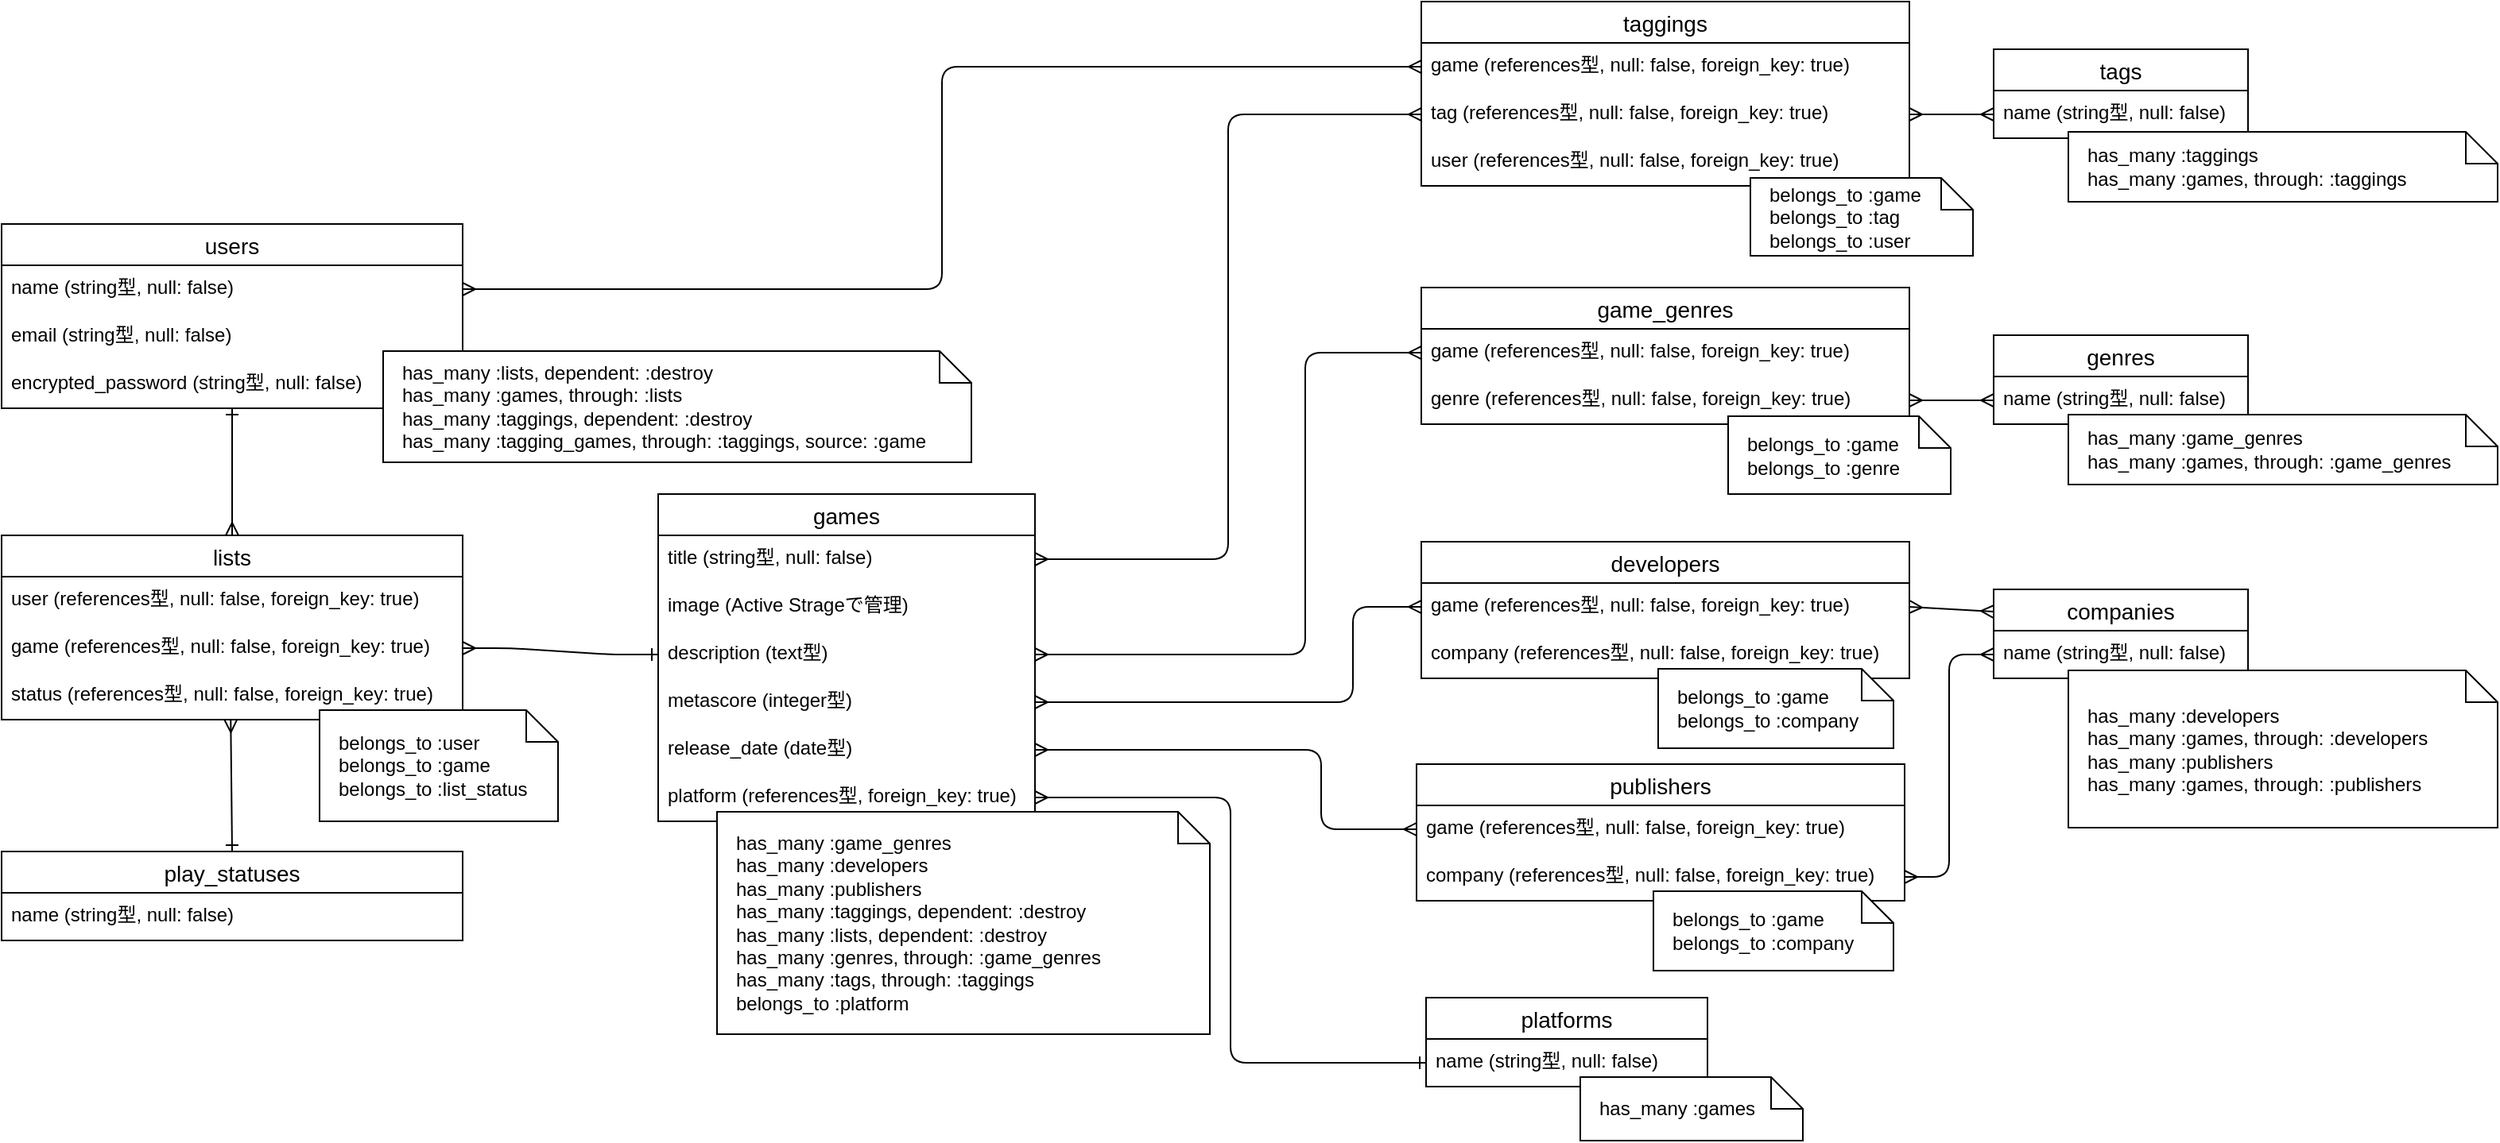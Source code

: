 <mxfile version="13.10.0" type="embed">
    <diagram id="2H4_-_0UPZGHksnb9LTJ" name="ページ1">
        <mxGraphModel dx="1164" dy="1988" grid="1" gridSize="10" guides="1" tooltips="1" connect="1" arrows="1" fold="1" page="1" pageScale="1" pageWidth="1654" pageHeight="1169" math="0" shadow="0">
            <root>
                <mxCell id="0"/>
                <mxCell id="1" parent="0"/>
                <mxCell id="10" value="" style="edgeStyle=orthogonalEdgeStyle;rounded=0;orthogonalLoop=1;jettySize=auto;html=1;startArrow=ERone;startFill=0;endArrow=ERmany;endFill=0;" parent="1" source="2" target="6" edge="1">
                    <mxGeometry relative="1" as="geometry"/>
                </mxCell>
                <mxCell id="2" value="users" style="swimlane;fontStyle=0;childLayout=stackLayout;horizontal=1;startSize=26;horizontalStack=0;resizeParent=1;resizeParentMax=0;resizeLast=0;collapsible=1;marginBottom=0;align=center;fontSize=14;" parent="1" vertex="1">
                    <mxGeometry x="40" y="40" width="290" height="116" as="geometry"/>
                </mxCell>
                <mxCell id="3" value="name (string型, null: false)" style="text;strokeColor=none;fillColor=none;spacingLeft=4;spacingRight=4;overflow=hidden;rotatable=0;points=[[0,0.5],[1,0.5]];portConstraint=eastwest;fontSize=12;" parent="2" vertex="1">
                    <mxGeometry y="26" width="290" height="30" as="geometry"/>
                </mxCell>
                <mxCell id="4" value="email (string型, null: false)" style="text;strokeColor=none;fillColor=none;spacingLeft=4;spacingRight=4;overflow=hidden;rotatable=0;points=[[0,0.5],[1,0.5]];portConstraint=eastwest;fontSize=12;" parent="2" vertex="1">
                    <mxGeometry y="56" width="290" height="30" as="geometry"/>
                </mxCell>
                <mxCell id="5" value="encrypted_password (string型, null: false)" style="text;strokeColor=none;fillColor=none;spacingLeft=4;spacingRight=4;overflow=hidden;rotatable=0;points=[[0,0.5],[1,0.5]];portConstraint=eastwest;fontSize=12;" parent="2" vertex="1">
                    <mxGeometry y="86" width="290" height="30" as="geometry"/>
                </mxCell>
                <mxCell id="6" value="lists" style="swimlane;fontStyle=0;childLayout=stackLayout;horizontal=1;startSize=26;horizontalStack=0;resizeParent=1;resizeParentMax=0;resizeLast=0;collapsible=1;marginBottom=0;align=center;fontSize=14;" parent="1" vertex="1">
                    <mxGeometry x="40" y="236" width="290" height="116" as="geometry"/>
                </mxCell>
                <mxCell id="7" value="user (references型, null: false, foreign_key: true)" style="text;strokeColor=none;fillColor=none;spacingLeft=4;spacingRight=4;overflow=hidden;rotatable=0;points=[[0,0.5],[1,0.5]];portConstraint=eastwest;fontSize=12;" parent="6" vertex="1">
                    <mxGeometry y="26" width="290" height="30" as="geometry"/>
                </mxCell>
                <mxCell id="8" value="game (references型, null: false, foreign_key: true)" style="text;strokeColor=none;fillColor=none;spacingLeft=4;spacingRight=4;overflow=hidden;rotatable=0;points=[[0,0.5],[1,0.5]];portConstraint=eastwest;fontSize=12;" parent="6" vertex="1">
                    <mxGeometry y="56" width="290" height="30" as="geometry"/>
                </mxCell>
                <mxCell id="9" value="status (references型, null: false, foreign_key: true)" style="text;strokeColor=none;fillColor=none;spacingLeft=4;spacingRight=4;overflow=hidden;rotatable=0;points=[[0,0.5],[1,0.5]];portConstraint=eastwest;fontSize=12;" parent="6" vertex="1">
                    <mxGeometry y="86" width="290" height="30" as="geometry"/>
                </mxCell>
                <mxCell id="11" value="games" style="swimlane;fontStyle=0;childLayout=stackLayout;horizontal=1;startSize=26;horizontalStack=0;resizeParent=1;resizeParentMax=0;resizeLast=0;collapsible=1;marginBottom=0;align=center;fontSize=14;" parent="1" vertex="1">
                    <mxGeometry x="453" y="210" width="237" height="206" as="geometry"/>
                </mxCell>
                <mxCell id="12" value="title (string型, null: false)" style="text;strokeColor=none;fillColor=none;spacingLeft=4;spacingRight=4;overflow=hidden;rotatable=0;points=[[0,0.5],[1,0.5]];portConstraint=eastwest;fontSize=12;" parent="11" vertex="1">
                    <mxGeometry y="26" width="237" height="30" as="geometry"/>
                </mxCell>
                <mxCell id="41" value="image (Active Strageで管理)" style="text;strokeColor=none;fillColor=none;spacingLeft=4;spacingRight=4;overflow=hidden;rotatable=0;points=[[0,0.5],[1,0.5]];portConstraint=eastwest;fontSize=12;" parent="11" vertex="1">
                    <mxGeometry y="56" width="237" height="30" as="geometry"/>
                </mxCell>
                <mxCell id="13" value="description (text型)" style="text;strokeColor=none;fillColor=none;spacingLeft=4;spacingRight=4;overflow=hidden;rotatable=0;points=[[0,0.5],[1,0.5]];portConstraint=eastwest;fontSize=12;" parent="11" vertex="1">
                    <mxGeometry y="86" width="237" height="30" as="geometry"/>
                </mxCell>
                <mxCell id="18" value="metascore (integer型)" style="text;strokeColor=none;fillColor=none;spacingLeft=4;spacingRight=4;overflow=hidden;rotatable=0;points=[[0,0.5],[1,0.5]];portConstraint=eastwest;fontSize=12;" parent="11" vertex="1">
                    <mxGeometry y="116" width="237" height="30" as="geometry"/>
                </mxCell>
                <mxCell id="103" value="release_date (date型)" style="text;strokeColor=none;fillColor=none;spacingLeft=4;spacingRight=4;overflow=hidden;rotatable=0;points=[[0,0.5],[1,0.5]];portConstraint=eastwest;fontSize=12;" vertex="1" parent="11">
                    <mxGeometry y="146" width="237" height="30" as="geometry"/>
                </mxCell>
                <mxCell id="104" value="platform (references型, foreign_key: true)" style="text;strokeColor=none;fillColor=none;spacingLeft=4;spacingRight=4;overflow=hidden;rotatable=0;points=[[0,0.5],[1,0.5]];portConstraint=eastwest;fontSize=12;" vertex="1" parent="11">
                    <mxGeometry y="176" width="237" height="30" as="geometry"/>
                </mxCell>
                <mxCell id="21" value="genres" style="swimlane;fontStyle=0;childLayout=stackLayout;horizontal=1;startSize=26;horizontalStack=0;resizeParent=1;resizeParentMax=0;resizeLast=0;collapsible=1;marginBottom=0;align=center;fontSize=14;" parent="1" vertex="1">
                    <mxGeometry x="1293" y="110" width="160" height="56" as="geometry"/>
                </mxCell>
                <mxCell id="22" value="name (string型, null: false)" style="text;strokeColor=none;fillColor=none;spacingLeft=4;spacingRight=4;overflow=hidden;rotatable=0;points=[[0,0.5],[1,0.5]];portConstraint=eastwest;fontSize=12;" parent="21" vertex="1">
                    <mxGeometry y="26" width="160" height="30" as="geometry"/>
                </mxCell>
                <mxCell id="31" value="companies" style="swimlane;fontStyle=0;childLayout=stackLayout;horizontal=1;startSize=26;horizontalStack=0;resizeParent=1;resizeParentMax=0;resizeLast=0;collapsible=1;marginBottom=0;align=center;fontSize=14;" parent="1" vertex="1">
                    <mxGeometry x="1293" y="270" width="160" height="56" as="geometry"/>
                </mxCell>
                <mxCell id="32" value="name (string型, null: false)" style="text;strokeColor=none;fillColor=none;spacingLeft=4;spacingRight=4;overflow=hidden;rotatable=0;points=[[0,0.5],[1,0.5]];portConstraint=eastwest;fontSize=12;" parent="31" vertex="1">
                    <mxGeometry y="26" width="160" height="30" as="geometry"/>
                </mxCell>
                <mxCell id="39" value="tags" style="swimlane;fontStyle=0;childLayout=stackLayout;horizontal=1;startSize=26;horizontalStack=0;resizeParent=1;resizeParentMax=0;resizeLast=0;collapsible=1;marginBottom=0;align=center;fontSize=14;" parent="1" vertex="1">
                    <mxGeometry x="1293" y="-70" width="160" height="56" as="geometry"/>
                </mxCell>
                <mxCell id="40" value="name (string型, null: false)" style="text;strokeColor=none;fillColor=none;spacingLeft=4;spacingRight=4;overflow=hidden;rotatable=0;points=[[0,0.5],[1,0.5]];portConstraint=eastwest;fontSize=12;" parent="39" vertex="1">
                    <mxGeometry y="26" width="160" height="30" as="geometry"/>
                </mxCell>
                <mxCell id="46" value="game_genres" style="swimlane;fontStyle=0;childLayout=stackLayout;horizontal=1;startSize=26;horizontalStack=0;resizeParent=1;resizeParentMax=0;resizeLast=0;collapsible=1;marginBottom=0;align=center;fontSize=14;" parent="1" vertex="1">
                    <mxGeometry x="933" y="80" width="307" height="86" as="geometry"/>
                </mxCell>
                <mxCell id="88" value="game (references型, null: false, foreign_key: true)" style="text;strokeColor=none;fillColor=none;spacingLeft=4;spacingRight=4;overflow=hidden;rotatable=0;points=[[0,0.5],[1,0.5]];portConstraint=eastwest;fontSize=12;" parent="46" vertex="1">
                    <mxGeometry y="26" width="307" height="30" as="geometry"/>
                </mxCell>
                <mxCell id="49" value="genre (references型, null: false, foreign_key: true)" style="text;strokeColor=none;fillColor=none;spacingLeft=4;spacingRight=4;overflow=hidden;rotatable=0;points=[[0,0.5],[1,0.5]];portConstraint=eastwest;fontSize=12;" parent="46" vertex="1">
                    <mxGeometry y="56" width="307" height="30" as="geometry"/>
                </mxCell>
                <mxCell id="50" value="developers" style="swimlane;fontStyle=0;childLayout=stackLayout;horizontal=1;startSize=26;horizontalStack=0;resizeParent=1;resizeParentMax=0;resizeLast=0;collapsible=1;marginBottom=0;align=center;fontSize=14;" parent="1" vertex="1">
                    <mxGeometry x="933" y="240" width="307" height="86" as="geometry"/>
                </mxCell>
                <mxCell id="51" value="game (references型, null: false, foreign_key: true)" style="text;strokeColor=none;fillColor=none;spacingLeft=4;spacingRight=4;overflow=hidden;rotatable=0;points=[[0,0.5],[1,0.5]];portConstraint=eastwest;fontSize=12;" parent="50" vertex="1">
                    <mxGeometry y="26" width="307" height="30" as="geometry"/>
                </mxCell>
                <mxCell id="52" value="company (references型, null: false, foreign_key: true)" style="text;strokeColor=none;fillColor=none;spacingLeft=4;spacingRight=4;overflow=hidden;rotatable=0;points=[[0,0.5],[1,0.5]];portConstraint=eastwest;fontSize=12;" parent="50" vertex="1">
                    <mxGeometry y="56" width="307" height="30" as="geometry"/>
                </mxCell>
                <mxCell id="53" value="taggings" style="swimlane;fontStyle=0;childLayout=stackLayout;horizontal=1;startSize=26;horizontalStack=0;resizeParent=1;resizeParentMax=0;resizeLast=0;collapsible=1;marginBottom=0;align=center;fontSize=14;" parent="1" vertex="1">
                    <mxGeometry x="933" y="-100" width="307" height="116" as="geometry"/>
                </mxCell>
                <mxCell id="54" value="game (references型, null: false, foreign_key: true)" style="text;strokeColor=none;fillColor=none;spacingLeft=4;spacingRight=4;overflow=hidden;rotatable=0;points=[[0,0.5],[1,0.5]];portConstraint=eastwest;fontSize=12;" parent="53" vertex="1">
                    <mxGeometry y="26" width="307" height="30" as="geometry"/>
                </mxCell>
                <mxCell id="55" value="tag (references型, null: false, foreign_key: true)" style="text;strokeColor=none;fillColor=none;spacingLeft=4;spacingRight=4;overflow=hidden;rotatable=0;points=[[0,0.5],[1,0.5]];portConstraint=eastwest;fontSize=12;" parent="53" vertex="1">
                    <mxGeometry y="56" width="307" height="30" as="geometry"/>
                </mxCell>
                <mxCell id="107" value="user (references型, null: false, foreign_key: true)" style="text;strokeColor=none;fillColor=none;spacingLeft=4;spacingRight=4;overflow=hidden;rotatable=0;points=[[0,0.5],[1,0.5]];portConstraint=eastwest;fontSize=12;" vertex="1" parent="53">
                    <mxGeometry y="86" width="307" height="30" as="geometry"/>
                </mxCell>
                <mxCell id="56" value="" style="edgeStyle=orthogonalEdgeStyle;fontSize=12;html=1;endArrow=ERmany;startArrow=ERmany;exitX=1;exitY=0.5;exitDx=0;exitDy=0;entryX=0;entryY=0.5;entryDx=0;entryDy=0;" parent="1" source="13" target="88" edge="1">
                    <mxGeometry width="100" height="100" relative="1" as="geometry">
                        <mxPoint x="613" y="570" as="sourcePoint"/>
                        <mxPoint x="773" y="151" as="targetPoint"/>
                        <Array as="points">
                            <mxPoint x="860" y="311"/>
                            <mxPoint x="860" y="121"/>
                        </Array>
                    </mxGeometry>
                </mxCell>
                <mxCell id="58" value="" style="edgeStyle=entityRelationEdgeStyle;fontSize=12;html=1;endArrow=ERmany;startArrow=ERmany;exitX=1;exitY=0.5;exitDx=0;exitDy=0;entryX=0;entryY=0.5;entryDx=0;entryDy=0;" parent="1" source="49" target="22" edge="1">
                    <mxGeometry width="100" height="100" relative="1" as="geometry">
                        <mxPoint x="1030" y="251" as="sourcePoint"/>
                        <mxPoint x="1080" y="251" as="targetPoint"/>
                    </mxGeometry>
                </mxCell>
                <mxCell id="59" value="" style="edgeStyle=orthogonalEdgeStyle;fontSize=12;html=1;endArrow=ERmany;startArrow=ERmany;entryX=0;entryY=0.5;entryDx=0;entryDy=0;exitX=1;exitY=0.5;exitDx=0;exitDy=0;" parent="1" source="18" target="51" edge="1">
                    <mxGeometry width="100" height="100" relative="1" as="geometry">
                        <mxPoint x="613" y="341" as="sourcePoint"/>
                        <mxPoint x="693" y="370" as="targetPoint"/>
                        <Array as="points">
                            <mxPoint x="890" y="341"/>
                            <mxPoint x="890" y="281"/>
                        </Array>
                    </mxGeometry>
                </mxCell>
                <mxCell id="60" value="" style="fontSize=12;html=1;endArrow=ERmany;startArrow=ERmany;entryX=0;entryY=0.25;entryDx=0;entryDy=0;exitX=1;exitY=0.5;exitDx=0;exitDy=0;" parent="1" source="51" target="31" edge="1">
                    <mxGeometry width="100" height="100" relative="1" as="geometry">
                        <mxPoint x="1043" y="401" as="sourcePoint"/>
                        <mxPoint x="1083" y="400" as="targetPoint"/>
                    </mxGeometry>
                </mxCell>
                <mxCell id="61" value="" style="edgeStyle=orthogonalEdgeStyle;fontSize=12;html=1;endArrow=ERmany;startArrow=ERmany;entryX=0;entryY=0.5;entryDx=0;entryDy=0;exitX=1;exitY=0.5;exitDx=0;exitDy=0;" parent="1" source="12" target="55" edge="1">
                    <mxGeometry width="100" height="100" relative="1" as="geometry">
                        <mxPoint x="613" y="371" as="sourcePoint"/>
                        <mxPoint x="703" y="381" as="targetPoint"/>
                    </mxGeometry>
                </mxCell>
                <mxCell id="62" value="" style="edgeStyle=entityRelationEdgeStyle;fontSize=12;html=1;endArrow=ERmany;startArrow=ERmany;entryX=0;entryY=0.5;entryDx=0;entryDy=0;exitX=1;exitY=0.5;exitDx=0;exitDy=0;" parent="1" source="55" target="40" edge="1">
                    <mxGeometry width="100" height="100" relative="1" as="geometry">
                        <mxPoint x="1023" y="-59" as="sourcePoint"/>
                        <mxPoint x="1103" y="-59" as="targetPoint"/>
                    </mxGeometry>
                </mxCell>
                <mxCell id="64" value="platforms" style="swimlane;fontStyle=0;childLayout=stackLayout;horizontal=1;startSize=26;horizontalStack=0;resizeParent=1;resizeParentMax=0;resizeLast=0;collapsible=1;marginBottom=0;align=center;fontSize=14;" parent="1" vertex="1">
                    <mxGeometry x="936" y="527" width="177" height="56" as="geometry"/>
                </mxCell>
                <mxCell id="65" value="name (string型, null: false)" style="text;strokeColor=none;fillColor=none;spacingLeft=4;spacingRight=4;overflow=hidden;rotatable=0;points=[[0,0.5],[1,0.5]];portConstraint=eastwest;fontSize=12;" parent="64" vertex="1">
                    <mxGeometry y="26" width="177" height="30" as="geometry"/>
                </mxCell>
                <mxCell id="71" value="" style="edgeStyle=orthogonalEdgeStyle;fontSize=12;html=1;endArrow=ERone;endFill=0;exitX=1;exitY=0.5;exitDx=0;exitDy=0;entryX=0;entryY=0.5;entryDx=0;entryDy=0;startArrow=ERmany;startFill=0;" parent="1" source="104" target="65" edge="1">
                    <mxGeometry width="100" height="100" relative="1" as="geometry">
                        <mxPoint x="630" y="601" as="sourcePoint"/>
                        <mxPoint x="593" y="560" as="targetPoint"/>
                    </mxGeometry>
                </mxCell>
                <mxCell id="73" value="" style="edgeStyle=entityRelationEdgeStyle;fontSize=12;html=1;endArrow=ERone;entryX=0;entryY=0.5;entryDx=0;entryDy=0;exitX=1;exitY=0.5;exitDx=0;exitDy=0;startArrow=ERmany;startFill=0;endFill=0;" parent="1" source="8" target="13" edge="1">
                    <mxGeometry width="100" height="100" relative="1" as="geometry">
                        <mxPoint x="370" y="440" as="sourcePoint"/>
                        <mxPoint x="470" y="340" as="targetPoint"/>
                    </mxGeometry>
                </mxCell>
                <mxCell id="74" value="has_many :lists, dependent: :destroy&lt;br&gt;has_many :games, through: :lists&lt;br&gt;has_many :taggings, dependent: :destroy&lt;br&gt;has_many :tagging_games, through: :taggings, source: :game" style="shape=note;size=20;whiteSpace=wrap;html=1;align=left;spacingLeft=10;" parent="1" vertex="1">
                    <mxGeometry x="280" y="120" width="370" height="70" as="geometry"/>
                </mxCell>
                <mxCell id="77" value="play_statuses" style="swimlane;fontStyle=0;childLayout=stackLayout;horizontal=1;startSize=26;horizontalStack=0;resizeParent=1;resizeParentMax=0;resizeLast=0;collapsible=1;marginBottom=0;align=center;fontSize=14;" parent="1" vertex="1">
                    <mxGeometry x="40" y="435" width="290" height="56" as="geometry"/>
                </mxCell>
                <mxCell id="78" value="name (string型, null: false)" style="text;strokeColor=none;fillColor=none;spacingLeft=4;spacingRight=4;overflow=hidden;rotatable=0;points=[[0,0.5],[1,0.5]];portConstraint=eastwest;fontSize=12;" parent="77" vertex="1">
                    <mxGeometry y="26" width="290" height="30" as="geometry"/>
                </mxCell>
                <mxCell id="81" value="" style="rounded=0;orthogonalLoop=1;jettySize=auto;html=1;startArrow=ERone;startFill=0;endArrow=ERmany;endFill=0;exitX=0.5;exitY=0;exitDx=0;exitDy=0;entryX=0.497;entryY=1;entryDx=0;entryDy=0;entryPerimeter=0;" parent="1" source="77" target="9" edge="1">
                    <mxGeometry relative="1" as="geometry">
                        <mxPoint x="220" y="400" as="sourcePoint"/>
                        <mxPoint x="183" y="370" as="targetPoint"/>
                    </mxGeometry>
                </mxCell>
                <mxCell id="82" value="belongs_to :user&lt;br&gt;&lt;div&gt;&lt;span&gt;belongs_to :game&lt;/span&gt;&lt;/div&gt;&lt;div&gt;&lt;span&gt;belongs_to :list_status&lt;/span&gt;&lt;/div&gt;" style="shape=note;size=20;whiteSpace=wrap;html=1;align=left;spacingLeft=10;" parent="1" vertex="1">
                    <mxGeometry x="240" y="346" width="150" height="70" as="geometry"/>
                </mxCell>
                <mxCell id="84" value="has_many :game_genres&lt;br&gt;has_many :developers&lt;br&gt;has_many :publishers&lt;br&gt;has_many :taggings, dependent: :destroy&lt;br&gt;has_many :lists, dependent: :destroy&lt;br&gt;has_many :genres, through: :game_genres&lt;br&gt;has_many :tags, through: :taggings&lt;br&gt;belongs_to :platform" style="shape=note;size=20;whiteSpace=wrap;html=1;align=left;spacingLeft=10;" parent="1" vertex="1">
                    <mxGeometry x="490" y="410" width="310" height="140" as="geometry"/>
                </mxCell>
                <mxCell id="90" value="&lt;span&gt;belongs_to :game&lt;/span&gt;&lt;br&gt;&lt;div&gt;&lt;span&gt;belongs_to :genre&lt;/span&gt;&lt;/div&gt;" style="shape=note;size=20;whiteSpace=wrap;html=1;align=left;spacingLeft=10;" parent="1" vertex="1">
                    <mxGeometry x="1126" y="161" width="140" height="49" as="geometry"/>
                </mxCell>
                <mxCell id="91" value="&lt;span&gt;belongs_to :game&lt;/span&gt;&lt;br&gt;&lt;div&gt;&lt;span&gt;belongs_to :company&lt;/span&gt;&lt;/div&gt;" style="shape=note;size=20;whiteSpace=wrap;html=1;align=left;spacingLeft=10;" parent="1" vertex="1">
                    <mxGeometry x="1082" y="320" width="148" height="50" as="geometry"/>
                </mxCell>
                <mxCell id="92" value="&lt;span&gt;belongs_to :game&lt;/span&gt;&lt;br&gt;&lt;div&gt;&lt;span&gt;belongs_to :tag&lt;/span&gt;&lt;/div&gt;&lt;div&gt;&lt;span&gt;belongs_to :user&lt;/span&gt;&lt;/div&gt;" style="shape=note;size=20;whiteSpace=wrap;html=1;align=left;spacingLeft=10;" parent="1" vertex="1">
                    <mxGeometry x="1140" y="11" width="140" height="49" as="geometry"/>
                </mxCell>
                <mxCell id="93" value="has_many :game_genres&lt;br&gt;has_many :games, through: :game_genres" style="shape=note;size=20;whiteSpace=wrap;html=1;align=left;spacingLeft=10;" parent="1" vertex="1">
                    <mxGeometry x="1340" y="160" width="270" height="44" as="geometry"/>
                </mxCell>
                <mxCell id="94" value="has_many :developers&lt;br&gt;has_many :games, through: :developers&lt;br&gt;has_many :publishers&lt;br&gt;has_many :games, through: :publishers" style="shape=note;size=20;whiteSpace=wrap;html=1;align=left;spacingLeft=10;" parent="1" vertex="1">
                    <mxGeometry x="1340" y="321" width="270" height="99" as="geometry"/>
                </mxCell>
                <mxCell id="95" value="has_many :taggings&lt;br&gt;has_many :games, through: :taggings" style="shape=note;size=20;whiteSpace=wrap;html=1;align=left;spacingLeft=10;" parent="1" vertex="1">
                    <mxGeometry x="1340" y="-18" width="270" height="44" as="geometry"/>
                </mxCell>
                <mxCell id="97" value="has_many :games" style="shape=note;size=20;whiteSpace=wrap;html=1;align=left;spacingLeft=10;" parent="1" vertex="1">
                    <mxGeometry x="1033" y="577" width="140" height="40" as="geometry"/>
                </mxCell>
                <mxCell id="108" style="edgeStyle=orthogonalEdgeStyle;rounded=1;orthogonalLoop=1;jettySize=auto;html=1;exitX=1;exitY=0.5;exitDx=0;exitDy=0;entryX=0;entryY=0.5;entryDx=0;entryDy=0;endArrow=ERmany;endFill=0;startArrow=ERmany;startFill=0;" edge="1" parent="1" source="3" target="54">
                    <mxGeometry relative="1" as="geometry"/>
                </mxCell>
                <mxCell id="111" value="publishers" style="swimlane;fontStyle=0;childLayout=stackLayout;horizontal=1;startSize=26;horizontalStack=0;resizeParent=1;resizeParentMax=0;resizeLast=0;collapsible=1;marginBottom=0;align=center;fontSize=14;" vertex="1" parent="1">
                    <mxGeometry x="930" y="380" width="307" height="86" as="geometry"/>
                </mxCell>
                <mxCell id="112" value="game (references型, null: false, foreign_key: true)" style="text;strokeColor=none;fillColor=none;spacingLeft=4;spacingRight=4;overflow=hidden;rotatable=0;points=[[0,0.5],[1,0.5]];portConstraint=eastwest;fontSize=12;" vertex="1" parent="111">
                    <mxGeometry y="26" width="307" height="30" as="geometry"/>
                </mxCell>
                <mxCell id="113" value="company (references型, null: false, foreign_key: true)" style="text;strokeColor=none;fillColor=none;spacingLeft=4;spacingRight=4;overflow=hidden;rotatable=0;points=[[0,0.5],[1,0.5]];portConstraint=eastwest;fontSize=12;" vertex="1" parent="111">
                    <mxGeometry y="56" width="307" height="30" as="geometry"/>
                </mxCell>
                <mxCell id="114" value="" style="edgeStyle=orthogonalEdgeStyle;fontSize=12;html=1;endArrow=ERmany;startArrow=ERmany;entryX=0;entryY=0.5;entryDx=0;entryDy=0;exitX=1;exitY=0.5;exitDx=0;exitDy=0;" edge="1" parent="1" source="113" target="32">
                    <mxGeometry width="100" height="100" relative="1" as="geometry">
                        <mxPoint x="1040" y="541" as="sourcePoint"/>
                        <mxPoint x="1290" y="451" as="targetPoint"/>
                    </mxGeometry>
                </mxCell>
                <mxCell id="115" value="&lt;span&gt;belongs_to :game&lt;/span&gt;&lt;br&gt;&lt;div&gt;&lt;span&gt;belongs_to :company&lt;/span&gt;&lt;/div&gt;" style="shape=note;size=20;whiteSpace=wrap;html=1;align=left;spacingLeft=10;" vertex="1" parent="1">
                    <mxGeometry x="1079" y="460" width="151" height="50" as="geometry"/>
                </mxCell>
                <mxCell id="117" style="edgeStyle=orthogonalEdgeStyle;rounded=1;orthogonalLoop=1;jettySize=auto;html=1;exitX=1;exitY=0.5;exitDx=0;exitDy=0;entryX=0;entryY=0.5;entryDx=0;entryDy=0;startArrow=ERmany;startFill=0;endArrow=ERmany;endFill=0;" edge="1" parent="1" source="103" target="112">
                    <mxGeometry relative="1" as="geometry">
                        <Array as="points">
                            <mxPoint x="870" y="371"/>
                            <mxPoint x="870" y="421"/>
                        </Array>
                    </mxGeometry>
                </mxCell>
            </root>
        </mxGraphModel>
    </diagram>
</mxfile>